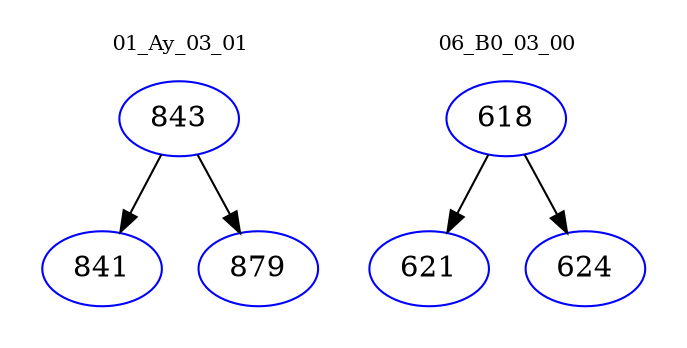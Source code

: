 digraph{
subgraph cluster_0 {
color = white
label = "01_Ay_03_01";
fontsize=10;
T0_843 [label="843", color="blue"]
T0_843 -> T0_841 [color="black"]
T0_841 [label="841", color="blue"]
T0_843 -> T0_879 [color="black"]
T0_879 [label="879", color="blue"]
}
subgraph cluster_1 {
color = white
label = "06_B0_03_00";
fontsize=10;
T1_618 [label="618", color="blue"]
T1_618 -> T1_621 [color="black"]
T1_621 [label="621", color="blue"]
T1_618 -> T1_624 [color="black"]
T1_624 [label="624", color="blue"]
}
}
